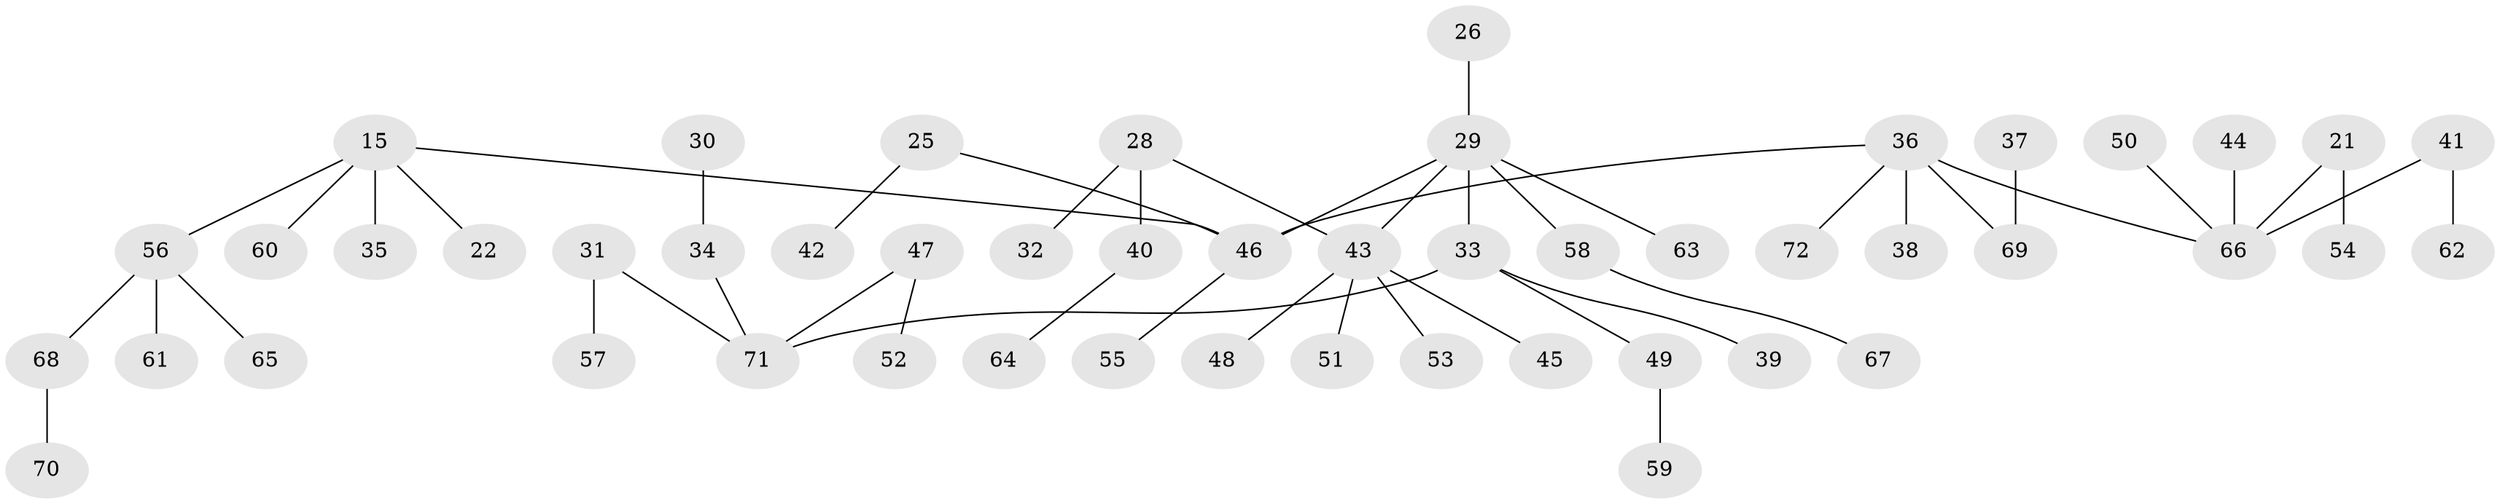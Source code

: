 // original degree distribution, {5: 0.05555555555555555, 4: 0.05555555555555555, 3: 0.125, 2: 0.2222222222222222, 6: 0.027777777777777776, 1: 0.5138888888888888}
// Generated by graph-tools (version 1.1) at 2025/45/03/04/25 21:45:38]
// undirected, 50 vertices, 49 edges
graph export_dot {
graph [start="1"]
  node [color=gray90,style=filled];
  15 [super="+11"];
  21;
  22;
  25 [super="+19"];
  26 [super="+13"];
  28;
  29 [super="+3"];
  30;
  31;
  32;
  33 [super="+18"];
  34 [super="+24"];
  35;
  36 [super="+4+6+7"];
  37;
  38;
  39;
  40;
  41;
  42;
  43 [super="+14+16"];
  44;
  45;
  46 [super="+2"];
  47;
  48;
  49;
  50;
  51;
  52;
  53;
  54;
  55;
  56;
  57;
  58;
  59;
  60;
  61;
  62;
  63;
  64;
  65;
  66 [super="+9+8"];
  67;
  68;
  69 [super="+27"];
  70;
  71 [super="+20"];
  72;
  15 -- 22;
  15 -- 60;
  15 -- 56;
  15 -- 35;
  15 -- 46;
  21 -- 54;
  21 -- 66;
  25 -- 42;
  25 -- 46;
  26 -- 29 [weight=2];
  28 -- 32;
  28 -- 40;
  28 -- 43;
  29 -- 58;
  29 -- 63;
  29 -- 46;
  29 -- 43;
  29 -- 33;
  30 -- 34;
  31 -- 57;
  31 -- 71;
  33 -- 49;
  33 -- 71;
  33 -- 39;
  34 -- 71;
  36 -- 72;
  36 -- 38;
  36 -- 66;
  36 -- 46;
  36 -- 69;
  37 -- 69;
  40 -- 64;
  41 -- 62;
  41 -- 66;
  43 -- 48;
  43 -- 53;
  43 -- 51;
  43 -- 45;
  44 -- 66;
  46 -- 55;
  47 -- 52;
  47 -- 71;
  49 -- 59;
  50 -- 66;
  56 -- 61;
  56 -- 65;
  56 -- 68;
  58 -- 67;
  68 -- 70;
}
